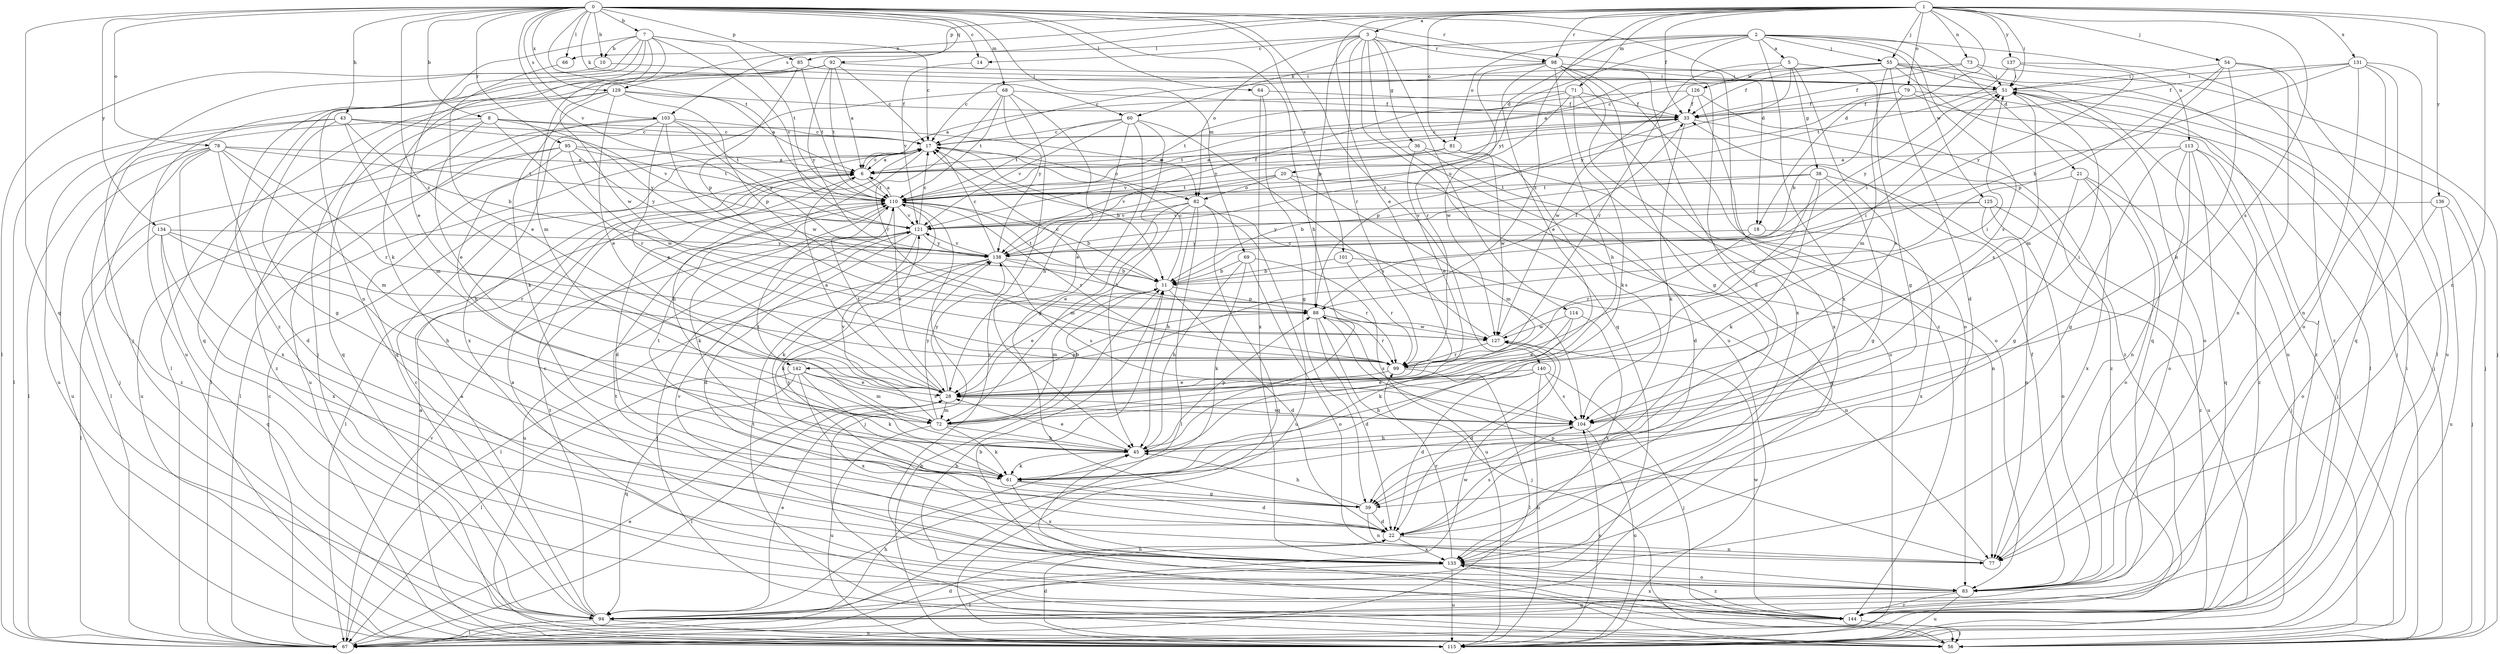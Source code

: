 strict digraph  {
0;
1;
2;
3;
5;
6;
7;
8;
10;
11;
14;
17;
18;
20;
21;
22;
28;
33;
36;
38;
39;
43;
45;
51;
54;
55;
56;
60;
61;
64;
66;
67;
68;
69;
71;
72;
73;
77;
78;
79;
81;
82;
83;
85;
88;
92;
94;
95;
98;
99;
101;
103;
104;
110;
113;
114;
115;
121;
125;
126;
127;
129;
131;
133;
134;
136;
137;
138;
140;
142;
144;
0 -> 7  [label=b];
0 -> 8  [label=b];
0 -> 10  [label=b];
0 -> 14  [label=c];
0 -> 18  [label=d];
0 -> 43  [label=h];
0 -> 45  [label=h];
0 -> 60  [label=k];
0 -> 64  [label=l];
0 -> 66  [label=l];
0 -> 68  [label=m];
0 -> 69  [label=m];
0 -> 78  [label=o];
0 -> 85  [label=p];
0 -> 92  [label=q];
0 -> 94  [label=q];
0 -> 95  [label=r];
0 -> 98  [label=r];
0 -> 101  [label=s];
0 -> 103  [label=s];
0 -> 110  [label=t];
0 -> 121  [label=v];
0 -> 129  [label=x];
0 -> 134  [label=y];
0 -> 140  [label=z];
0 -> 142  [label=z];
1 -> 3  [label=a];
1 -> 18  [label=d];
1 -> 28  [label=e];
1 -> 33  [label=f];
1 -> 51  [label=i];
1 -> 54  [label=j];
1 -> 55  [label=j];
1 -> 71  [label=m];
1 -> 73  [label=n];
1 -> 77  [label=n];
1 -> 79  [label=o];
1 -> 81  [label=o];
1 -> 85  [label=p];
1 -> 98  [label=r];
1 -> 103  [label=s];
1 -> 104  [label=s];
1 -> 129  [label=x];
1 -> 131  [label=x];
1 -> 136  [label=y];
1 -> 137  [label=y];
1 -> 142  [label=z];
2 -> 5  [label=a];
2 -> 20  [label=d];
2 -> 21  [label=d];
2 -> 22  [label=d];
2 -> 55  [label=j];
2 -> 60  [label=k];
2 -> 81  [label=o];
2 -> 104  [label=s];
2 -> 113  [label=u];
2 -> 125  [label=w];
2 -> 133  [label=x];
2 -> 138  [label=y];
3 -> 14  [label=c];
3 -> 36  [label=g];
3 -> 66  [label=l];
3 -> 82  [label=o];
3 -> 88  [label=p];
3 -> 94  [label=q];
3 -> 98  [label=r];
3 -> 99  [label=r];
3 -> 114  [label=u];
3 -> 115  [label=u];
3 -> 144  [label=z];
5 -> 38  [label=g];
5 -> 39  [label=g];
5 -> 99  [label=r];
5 -> 104  [label=s];
5 -> 126  [label=w];
5 -> 138  [label=y];
6 -> 17  [label=c];
6 -> 22  [label=d];
6 -> 110  [label=t];
7 -> 10  [label=b];
7 -> 17  [label=c];
7 -> 28  [label=e];
7 -> 56  [label=j];
7 -> 61  [label=k];
7 -> 72  [label=m];
7 -> 77  [label=n];
7 -> 110  [label=t];
7 -> 121  [label=v];
7 -> 144  [label=z];
8 -> 17  [label=c];
8 -> 28  [label=e];
8 -> 56  [label=j];
8 -> 82  [label=o];
8 -> 99  [label=r];
8 -> 138  [label=y];
8 -> 144  [label=z];
10 -> 51  [label=i];
10 -> 67  [label=l];
11 -> 17  [label=c];
11 -> 22  [label=d];
11 -> 28  [label=e];
11 -> 51  [label=i];
11 -> 72  [label=m];
11 -> 88  [label=p];
11 -> 110  [label=t];
14 -> 121  [label=v];
17 -> 6  [label=a];
17 -> 11  [label=b];
17 -> 45  [label=h];
17 -> 67  [label=l];
17 -> 82  [label=o];
18 -> 99  [label=r];
18 -> 133  [label=x];
18 -> 138  [label=y];
20 -> 72  [label=m];
20 -> 77  [label=n];
20 -> 82  [label=o];
20 -> 110  [label=t];
20 -> 121  [label=v];
21 -> 39  [label=g];
21 -> 56  [label=j];
21 -> 83  [label=o];
21 -> 110  [label=t];
21 -> 133  [label=x];
22 -> 77  [label=n];
22 -> 104  [label=s];
22 -> 133  [label=x];
28 -> 6  [label=a];
28 -> 67  [label=l];
28 -> 72  [label=m];
28 -> 88  [label=p];
28 -> 104  [label=s];
28 -> 110  [label=t];
28 -> 138  [label=y];
33 -> 17  [label=c];
33 -> 61  [label=k];
33 -> 88  [label=p];
33 -> 110  [label=t];
33 -> 144  [label=z];
36 -> 6  [label=a];
36 -> 22  [label=d];
36 -> 28  [label=e];
36 -> 94  [label=q];
38 -> 11  [label=b];
38 -> 39  [label=g];
38 -> 61  [label=k];
38 -> 99  [label=r];
38 -> 110  [label=t];
38 -> 115  [label=u];
39 -> 22  [label=d];
39 -> 45  [label=h];
39 -> 77  [label=n];
39 -> 138  [label=y];
43 -> 11  [label=b];
43 -> 17  [label=c];
43 -> 39  [label=g];
43 -> 67  [label=l];
43 -> 72  [label=m];
43 -> 115  [label=u];
43 -> 121  [label=v];
45 -> 28  [label=e];
45 -> 61  [label=k];
45 -> 88  [label=p];
45 -> 110  [label=t];
51 -> 33  [label=f];
51 -> 56  [label=j];
51 -> 83  [label=o];
51 -> 104  [label=s];
51 -> 138  [label=y];
51 -> 144  [label=z];
54 -> 45  [label=h];
54 -> 51  [label=i];
54 -> 67  [label=l];
54 -> 72  [label=m];
54 -> 77  [label=n];
54 -> 88  [label=p];
55 -> 6  [label=a];
55 -> 17  [label=c];
55 -> 22  [label=d];
55 -> 33  [label=f];
55 -> 51  [label=i];
55 -> 56  [label=j];
55 -> 72  [label=m];
55 -> 94  [label=q];
55 -> 115  [label=u];
56 -> 11  [label=b];
56 -> 45  [label=h];
56 -> 110  [label=t];
60 -> 17  [label=c];
60 -> 28  [label=e];
60 -> 39  [label=g];
60 -> 45  [label=h];
60 -> 104  [label=s];
60 -> 110  [label=t];
60 -> 121  [label=v];
61 -> 22  [label=d];
61 -> 39  [label=g];
61 -> 110  [label=t];
61 -> 133  [label=x];
64 -> 33  [label=f];
64 -> 39  [label=g];
64 -> 133  [label=x];
66 -> 28  [label=e];
67 -> 17  [label=c];
67 -> 22  [label=d];
67 -> 28  [label=e];
67 -> 45  [label=h];
67 -> 121  [label=v];
68 -> 33  [label=f];
68 -> 45  [label=h];
68 -> 94  [label=q];
68 -> 99  [label=r];
68 -> 110  [label=t];
68 -> 138  [label=y];
68 -> 144  [label=z];
69 -> 11  [label=b];
69 -> 45  [label=h];
69 -> 61  [label=k];
69 -> 83  [label=o];
69 -> 115  [label=u];
71 -> 6  [label=a];
71 -> 33  [label=f];
71 -> 61  [label=k];
71 -> 83  [label=o];
71 -> 127  [label=w];
71 -> 138  [label=y];
72 -> 11  [label=b];
72 -> 45  [label=h];
72 -> 61  [label=k];
72 -> 115  [label=u];
72 -> 121  [label=v];
72 -> 138  [label=y];
73 -> 17  [label=c];
73 -> 33  [label=f];
73 -> 51  [label=i];
73 -> 56  [label=j];
77 -> 88  [label=p];
78 -> 6  [label=a];
78 -> 22  [label=d];
78 -> 67  [label=l];
78 -> 72  [label=m];
78 -> 99  [label=r];
78 -> 110  [label=t];
78 -> 115  [label=u];
78 -> 133  [label=x];
78 -> 144  [label=z];
79 -> 11  [label=b];
79 -> 33  [label=f];
79 -> 56  [label=j];
79 -> 67  [label=l];
79 -> 110  [label=t];
81 -> 6  [label=a];
81 -> 104  [label=s];
81 -> 121  [label=v];
81 -> 127  [label=w];
82 -> 28  [label=e];
82 -> 45  [label=h];
82 -> 67  [label=l];
82 -> 72  [label=m];
82 -> 94  [label=q];
82 -> 115  [label=u];
82 -> 121  [label=v];
83 -> 6  [label=a];
83 -> 17  [label=c];
83 -> 33  [label=f];
83 -> 94  [label=q];
83 -> 110  [label=t];
83 -> 115  [label=u];
83 -> 144  [label=z];
85 -> 51  [label=i];
85 -> 88  [label=p];
85 -> 110  [label=t];
85 -> 127  [label=w];
88 -> 17  [label=c];
88 -> 22  [label=d];
88 -> 33  [label=f];
88 -> 56  [label=j];
88 -> 99  [label=r];
88 -> 104  [label=s];
88 -> 127  [label=w];
92 -> 6  [label=a];
92 -> 17  [label=c];
92 -> 51  [label=i];
92 -> 56  [label=j];
92 -> 94  [label=q];
92 -> 110  [label=t];
92 -> 115  [label=u];
92 -> 138  [label=y];
94 -> 6  [label=a];
94 -> 17  [label=c];
94 -> 28  [label=e];
94 -> 67  [label=l];
94 -> 110  [label=t];
94 -> 115  [label=u];
94 -> 127  [label=w];
95 -> 6  [label=a];
95 -> 45  [label=h];
95 -> 67  [label=l];
95 -> 110  [label=t];
95 -> 115  [label=u];
95 -> 127  [label=w];
95 -> 138  [label=y];
98 -> 17  [label=c];
98 -> 28  [label=e];
98 -> 39  [label=g];
98 -> 45  [label=h];
98 -> 51  [label=i];
98 -> 83  [label=o];
98 -> 99  [label=r];
98 -> 115  [label=u];
98 -> 133  [label=x];
99 -> 28  [label=e];
99 -> 51  [label=i];
99 -> 67  [label=l];
101 -> 11  [label=b];
101 -> 77  [label=n];
101 -> 99  [label=r];
103 -> 17  [label=c];
103 -> 28  [label=e];
103 -> 67  [label=l];
103 -> 110  [label=t];
103 -> 115  [label=u];
103 -> 127  [label=w];
103 -> 133  [label=x];
103 -> 138  [label=y];
104 -> 45  [label=h];
104 -> 51  [label=i];
104 -> 115  [label=u];
110 -> 6  [label=a];
110 -> 11  [label=b];
110 -> 28  [label=e];
110 -> 33  [label=f];
110 -> 56  [label=j];
110 -> 61  [label=k];
110 -> 67  [label=l];
110 -> 99  [label=r];
110 -> 121  [label=v];
113 -> 6  [label=a];
113 -> 39  [label=g];
113 -> 56  [label=j];
113 -> 77  [label=n];
113 -> 83  [label=o];
113 -> 94  [label=q];
113 -> 144  [label=z];
114 -> 28  [label=e];
114 -> 61  [label=k];
114 -> 127  [label=w];
114 -> 133  [label=x];
115 -> 6  [label=a];
115 -> 11  [label=b];
115 -> 22  [label=d];
115 -> 51  [label=i];
115 -> 104  [label=s];
121 -> 17  [label=c];
121 -> 22  [label=d];
121 -> 56  [label=j];
121 -> 61  [label=k];
121 -> 115  [label=u];
121 -> 138  [label=y];
125 -> 77  [label=n];
125 -> 83  [label=o];
125 -> 121  [label=v];
125 -> 138  [label=y];
125 -> 144  [label=z];
126 -> 33  [label=f];
126 -> 110  [label=t];
126 -> 127  [label=w];
126 -> 133  [label=x];
126 -> 144  [label=z];
127 -> 17  [label=c];
127 -> 22  [label=d];
127 -> 51  [label=i];
127 -> 99  [label=r];
129 -> 6  [label=a];
129 -> 28  [label=e];
129 -> 33  [label=f];
129 -> 61  [label=k];
129 -> 67  [label=l];
129 -> 88  [label=p];
129 -> 94  [label=q];
131 -> 11  [label=b];
131 -> 33  [label=f];
131 -> 51  [label=i];
131 -> 77  [label=n];
131 -> 83  [label=o];
131 -> 94  [label=q];
131 -> 115  [label=u];
133 -> 67  [label=l];
133 -> 83  [label=o];
133 -> 99  [label=r];
133 -> 115  [label=u];
133 -> 121  [label=v];
133 -> 144  [label=z];
134 -> 45  [label=h];
134 -> 67  [label=l];
134 -> 94  [label=q];
134 -> 99  [label=r];
134 -> 133  [label=x];
134 -> 138  [label=y];
136 -> 56  [label=j];
136 -> 83  [label=o];
136 -> 115  [label=u];
136 -> 121  [label=v];
137 -> 51  [label=i];
137 -> 110  [label=t];
137 -> 138  [label=y];
137 -> 144  [label=z];
138 -> 11  [label=b];
138 -> 17  [label=c];
138 -> 61  [label=k];
138 -> 67  [label=l];
138 -> 99  [label=r];
138 -> 104  [label=s];
138 -> 121  [label=v];
140 -> 22  [label=d];
140 -> 28  [label=e];
140 -> 45  [label=h];
140 -> 56  [label=j];
140 -> 104  [label=s];
140 -> 115  [label=u];
142 -> 28  [label=e];
142 -> 61  [label=k];
142 -> 67  [label=l];
142 -> 72  [label=m];
142 -> 94  [label=q];
142 -> 104  [label=s];
142 -> 133  [label=x];
144 -> 11  [label=b];
144 -> 56  [label=j];
144 -> 127  [label=w];
144 -> 133  [label=x];
}
